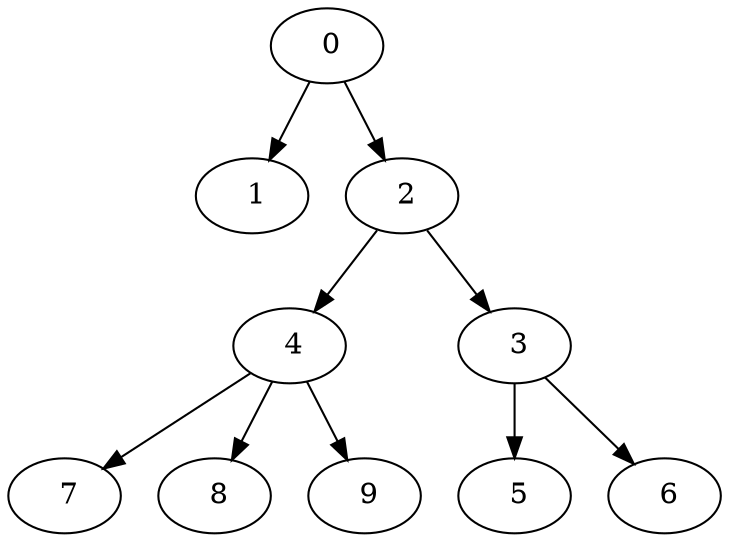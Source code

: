 digraph mytree {
" 0" -> " 1";
" 0" -> " 2";
" 1";
" 2" -> " 4";
" 2" -> " 3";
" 4" -> " 7";
" 4" -> " 8";
" 4" -> " 9";
" 3" -> " 5";
" 3" -> " 6";
" 5";
" 6";
" 7";
" 8";
" 9";
}
